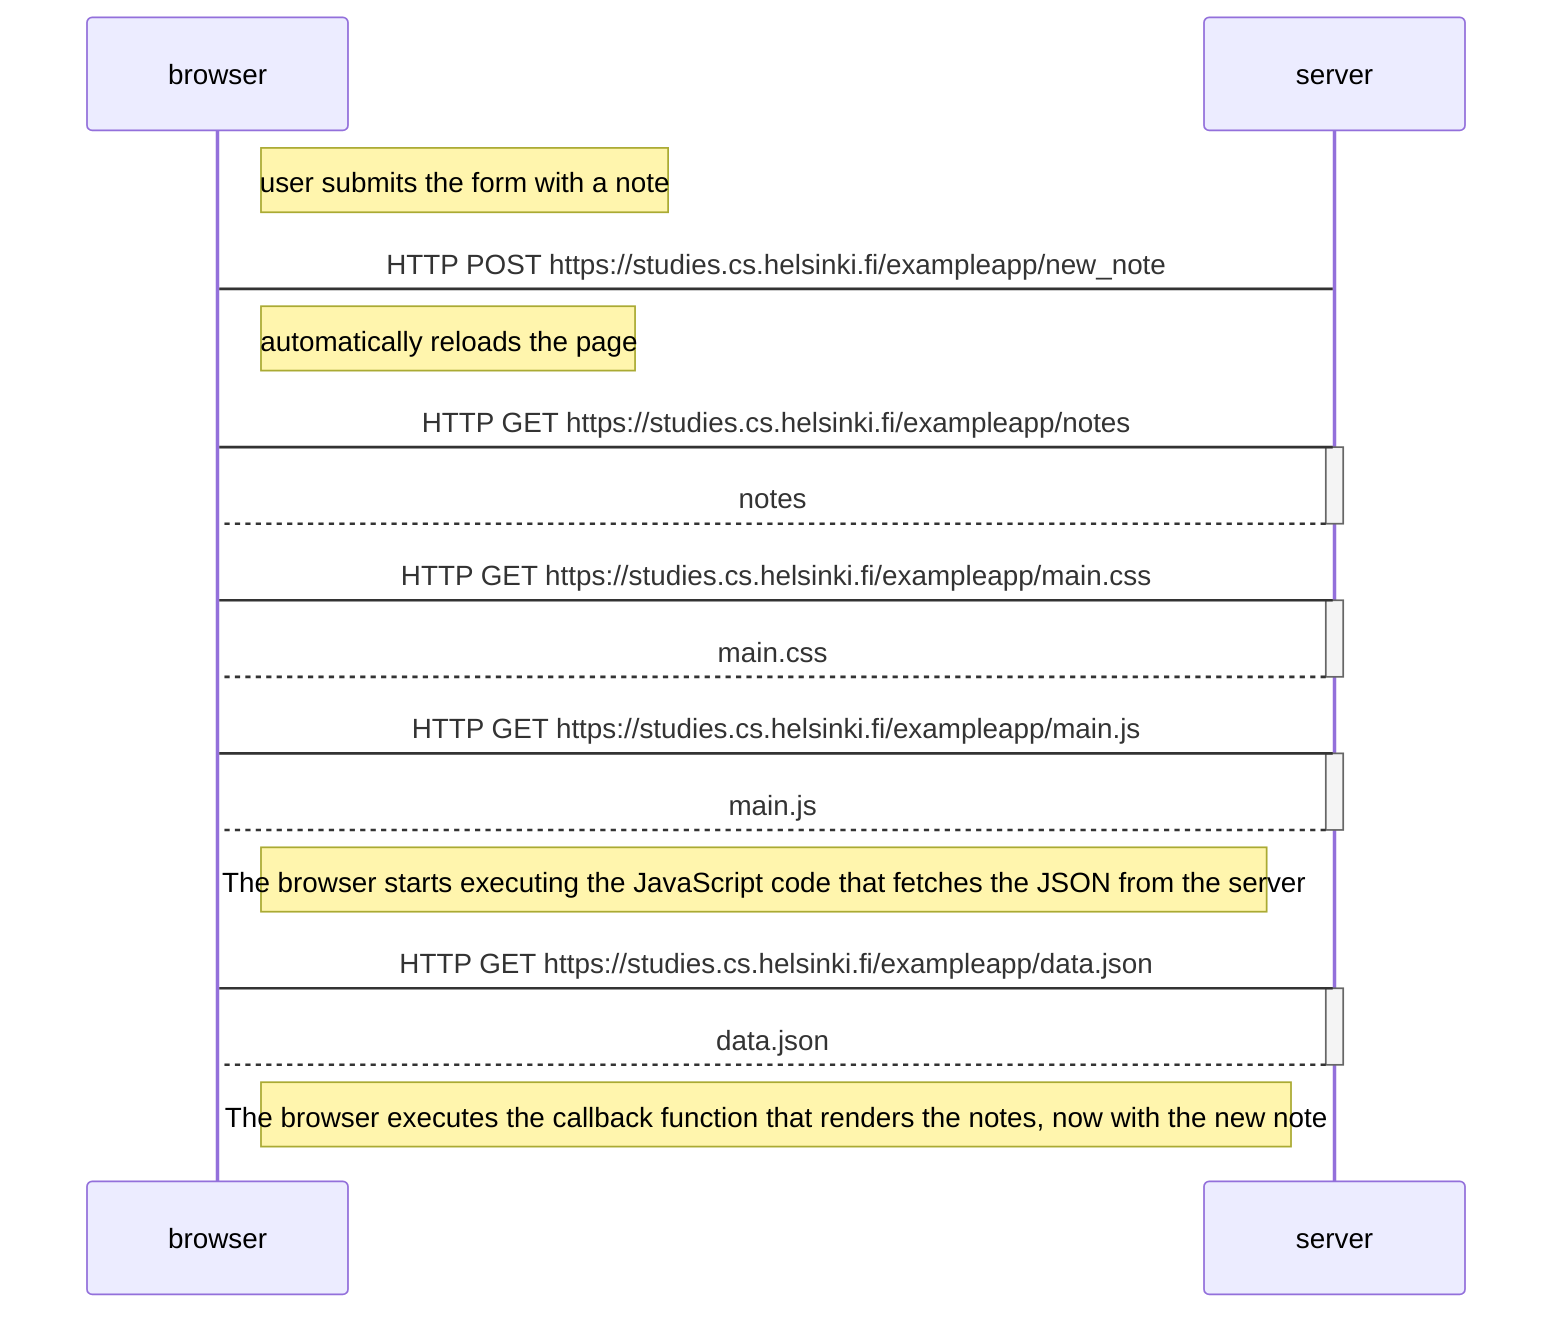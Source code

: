 sequenceDiagram
  participant browser
  participant server

  Note right of browser: user submits the form with a note
  browser->server: HTTP POST https://studies.cs.helsinki.fi/exampleapp/new_note

  Note right of browser: automatically reloads the page

  browser->server: HTTP GET https://studies.cs.helsinki.fi/exampleapp/notes
  activate server
  server-->browser: notes
  deactivate server

  browser->server: HTTP GET https://studies.cs.helsinki.fi/exampleapp/main.css
  activate server
  server-->browser: main.css
  deactivate server

  browser->server: HTTP GET https://studies.cs.helsinki.fi/exampleapp/main.js
  activate server
  server-->browser: main.js
  deactivate server

  Note right of browser: The browser starts executing the JavaScript code that fetches the JSON from the server

  browser->server: HTTP GET https://studies.cs.helsinki.fi/exampleapp/data.json
  activate server
  server-->browser: data.json
  deactivate server

  Note right of browser: The browser executes the callback function that renders the notes, now with the new note